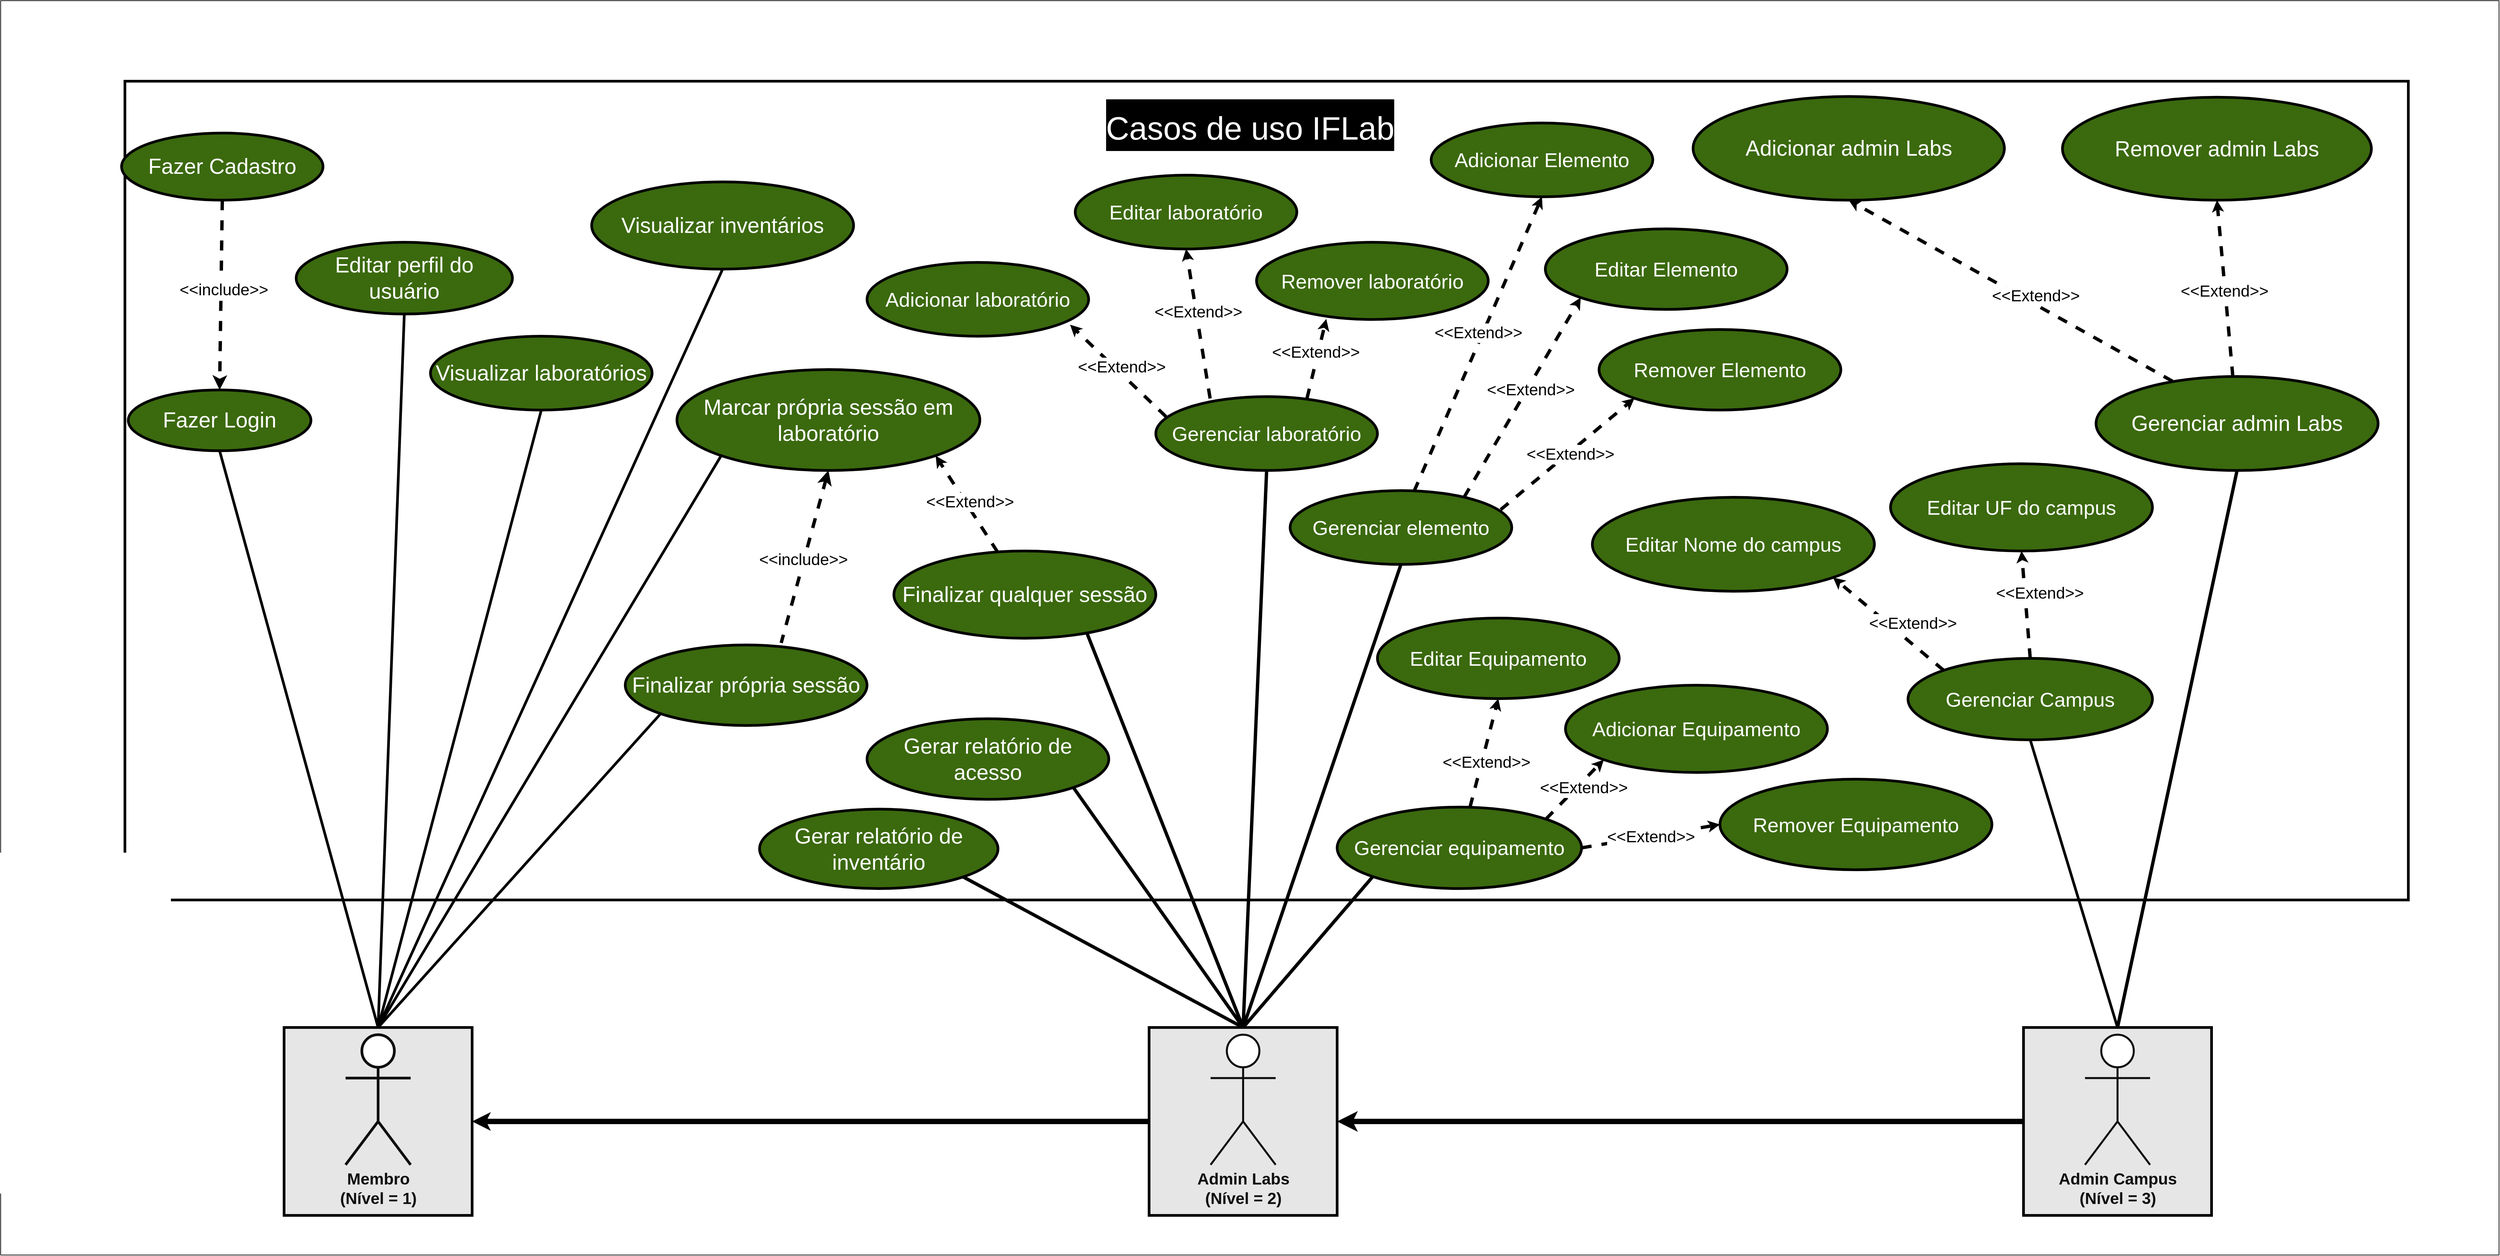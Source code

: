 <mxfile>
    <diagram name="Página-1" id="k0K56xFF2GUSqC4ekMbd">
        <mxGraphModel dx="7268" dy="2226" grid="1" gridSize="10" guides="1" tooltips="1" connect="1" arrows="1" fold="1" page="1" pageScale="1" pageWidth="827" pageHeight="1169" math="0" shadow="0">
            <root>
                <mxCell id="0"/>
                <mxCell id="1" parent="0"/>
                <mxCell id="160" value="" style="rounded=0;whiteSpace=wrap;html=1;fontSize=24;container=0;" parent="1" vertex="1">
                    <mxGeometry x="-3300" y="300" width="3720" height="1869" as="geometry"/>
                </mxCell>
                <mxCell id="iV3qStHiX3I9z14rUc0y-1" value="" style="whiteSpace=wrap;html=1;rounded=0;container=0;strokeWidth=4;fillColor=default;" parent="1" vertex="1">
                    <mxGeometry x="-3115" y="420" width="3400" height="1220" as="geometry"/>
                </mxCell>
                <mxCell id="3" value="&lt;font style=&quot;font-size: 48px;&quot;&gt;Casos de uso IFLab&lt;/font&gt;" style="text;html=1;align=center;verticalAlign=middle;resizable=0;points=[];autosize=1;strokeColor=none;fillColor=none;fontSize=64;container=0;fontColor=#FFFFFF;fontStyle=0;labelBackgroundColor=#000000;" parent="1" vertex="1">
                    <mxGeometry x="-1665" y="440" width="450" height="90" as="geometry"/>
                </mxCell>
                <mxCell id="43" value="&lt;div style=&quot;font-size: 32px;&quot;&gt;Fazer Login&lt;/div&gt;" style="ellipse;whiteSpace=wrap;html=1;aspect=fixed;fontSize=32;movable=1;resizable=1;rotatable=1;deletable=1;editable=1;connectable=1;container=0;fillColor=#3B690E;fontColor=#ffffff;strokeColor=#000000;strokeWidth=4;" parent="1" vertex="1">
                    <mxGeometry x="-3110" y="880" width="272" height="90.67" as="geometry"/>
                </mxCell>
                <mxCell id="44" value="Editar perfil do usuário" style="ellipse;whiteSpace=wrap;html=1;aspect=fixed;fontSize=32;movable=1;resizable=1;rotatable=1;deletable=1;editable=1;connectable=1;container=0;fillColor=#3B690E;fontColor=#ffffff;strokeColor=#000000;strokeWidth=4;" parent="1" vertex="1">
                    <mxGeometry x="-2860" y="660" width="322" height="106.93" as="geometry"/>
                </mxCell>
                <mxCell id="45" value="Visualizar laboratórios" style="ellipse;whiteSpace=wrap;html=1;aspect=fixed;fontSize=32;movable=1;resizable=1;rotatable=1;deletable=1;editable=1;connectable=1;container=0;fillColor=#3B690E;fontColor=#ffffff;strokeColor=#000000;strokeWidth=4;" parent="1" vertex="1">
                    <mxGeometry x="-2660" y="800" width="330" height="110" as="geometry"/>
                </mxCell>
                <mxCell id="46" value="Visualizar inventários" style="ellipse;whiteSpace=wrap;html=1;aspect=fixed;fontSize=32;movable=1;resizable=1;rotatable=1;deletable=1;editable=1;connectable=1;container=0;fillColor=#3B690E;fontColor=#ffffff;strokeColor=#000000;strokeWidth=4;" parent="1" vertex="1">
                    <mxGeometry x="-2420" y="570" width="390" height="130" as="geometry"/>
                </mxCell>
                <mxCell id="47" value="Marcar própria sessão em laboratório" style="ellipse;whiteSpace=wrap;html=1;aspect=fixed;fontSize=32;movable=1;resizable=1;rotatable=1;deletable=1;editable=1;connectable=1;container=0;fillColor=#3B690E;fontColor=#ffffff;strokeColor=#000000;strokeWidth=4;" parent="1" vertex="1">
                    <mxGeometry x="-2293" y="849.66" width="451.02" height="150.34" as="geometry"/>
                </mxCell>
                <mxCell id="52" style="html=1;entryX=0.5;entryY=1;entryDx=0;entryDy=0;strokeWidth=4;fontSize=24;endArrow=none;endFill=0;startSize=6;endSize=2;elbow=vertical;exitX=0.5;exitY=0;exitDx=0;exitDy=0;movable=1;resizable=1;rotatable=1;deletable=1;editable=1;connectable=1;" parent="1" source="18" target="43" edge="1">
                    <mxGeometry relative="1" as="geometry"/>
                </mxCell>
                <mxCell id="53" style="edgeStyle=none;html=1;entryX=0.5;entryY=1;entryDx=0;entryDy=0;strokeWidth=4;fontSize=24;endArrow=none;endFill=0;startSize=6;endSize=2;elbow=vertical;exitX=0.5;exitY=0;exitDx=0;exitDy=0;movable=1;resizable=1;rotatable=1;deletable=1;editable=1;connectable=1;" parent="1" source="18" target="44" edge="1">
                    <mxGeometry relative="1" as="geometry"/>
                </mxCell>
                <mxCell id="54" style="edgeStyle=none;html=1;entryX=0.5;entryY=1;entryDx=0;entryDy=0;strokeWidth=4;fontSize=24;endArrow=none;endFill=0;startSize=6;endSize=2;elbow=vertical;exitX=0.5;exitY=0;exitDx=0;exitDy=0;movable=1;resizable=1;rotatable=1;deletable=1;editable=1;connectable=1;" parent="1" source="18" target="45" edge="1">
                    <mxGeometry relative="1" as="geometry"/>
                </mxCell>
                <mxCell id="55" style="edgeStyle=none;html=1;strokeWidth=4;fontSize=24;endArrow=none;endFill=0;startSize=6;endSize=2;elbow=vertical;exitX=0.5;exitY=0;exitDx=0;exitDy=0;entryX=0.5;entryY=1;entryDx=0;entryDy=0;movable=1;resizable=1;rotatable=1;deletable=1;editable=1;connectable=1;" parent="1" source="18" target="46" edge="1">
                    <mxGeometry relative="1" as="geometry"/>
                </mxCell>
                <mxCell id="56" style="edgeStyle=none;html=1;entryX=0;entryY=1;entryDx=0;entryDy=0;strokeWidth=4;fontSize=24;endArrow=none;endFill=0;startSize=6;endSize=2;elbow=vertical;exitX=0.5;exitY=0;exitDx=0;exitDy=0;movable=1;resizable=1;rotatable=1;deletable=1;editable=1;connectable=1;" parent="1" source="18" target="47" edge="1">
                    <mxGeometry relative="1" as="geometry"/>
                </mxCell>
                <mxCell id="58" value="&amp;lt;&amp;lt;include&amp;gt;&amp;gt;" style="html=1;verticalAlign=bottom;labelBackgroundColor=default;endArrow=classic;endFill=1;dashed=1;rounded=0;exitX=0.5;exitY=1;exitDx=0;exitDy=0;entryX=0.5;entryY=0;entryDx=0;entryDy=0;strokeWidth=5;fontSize=24;movable=1;resizable=1;rotatable=1;deletable=1;editable=1;connectable=1;startArrow=none;startFill=0;" parent="1" source="59" target="43" edge="1">
                    <mxGeometry x="0.064" y="4" width="160" relative="1" as="geometry">
                        <mxPoint x="-2584.38" y="776.994" as="sourcePoint"/>
                        <mxPoint x="-2658" y="835.0" as="targetPoint"/>
                        <mxPoint as="offset"/>
                    </mxGeometry>
                </mxCell>
                <mxCell id="59" value="&lt;div style=&quot;font-size: 32px;&quot;&gt;Fazer Cadastro&lt;/div&gt;" style="ellipse;whiteSpace=wrap;html=1;aspect=fixed;fontSize=32;movable=1;resizable=1;rotatable=1;deletable=1;editable=1;connectable=1;container=0;fillColor=#3B690E;fontColor=#ffffff;strokeColor=#000000;strokeWidth=4;" parent="1" vertex="1">
                    <mxGeometry x="-3120" y="497.26" width="300" height="100" as="geometry"/>
                </mxCell>
                <mxCell id="61" value="&amp;lt;&amp;lt;include&amp;gt;&amp;gt;" style="html=1;verticalAlign=bottom;labelBackgroundColor=default;endArrow=none;endFill=0;dashed=1;rounded=0;strokeWidth=5;fontSize=24;exitX=0.5;exitY=1;exitDx=0;exitDy=0;movable=1;resizable=1;rotatable=1;deletable=1;editable=1;connectable=1;startArrow=classic;startFill=1;entryX=0.645;entryY=-0.025;entryDx=0;entryDy=0;entryPerimeter=0;" parent="1" source="47" target="62" edge="1">
                    <mxGeometry x="0.162" y="3" width="160" relative="1" as="geometry">
                        <mxPoint x="-2368" y="1400" as="sourcePoint"/>
                        <mxPoint x="-2911" y="785" as="targetPoint"/>
                        <mxPoint as="offset"/>
                    </mxGeometry>
                </mxCell>
                <mxCell id="62" value="Finalizar própria sessão" style="ellipse;whiteSpace=wrap;html=1;aspect=fixed;fontSize=32;movable=1;resizable=1;rotatable=1;deletable=1;editable=1;connectable=1;container=0;fillColor=#3B690E;fontColor=#ffffff;strokeColor=#000000;strokeWidth=4;" parent="1" vertex="1">
                    <mxGeometry x="-2370" y="1260" width="360" height="120" as="geometry"/>
                </mxCell>
                <mxCell id="70" value="Finalizar qualquer sessão" style="ellipse;whiteSpace=wrap;html=1;aspect=fixed;fontSize=32;movable=1;resizable=1;rotatable=1;deletable=1;editable=1;connectable=1;container=0;fillColor=#3B690E;fontColor=#ffffff;strokeColor=#000000;strokeWidth=4;" parent="1" vertex="1">
                    <mxGeometry x="-1970" y="1120" width="390" height="130" as="geometry"/>
                </mxCell>
                <mxCell id="71" style="html=1;entryX=0.737;entryY=0.941;entryDx=0;entryDy=0;labelBackgroundColor=default;strokeWidth=5;fontSize=25;endArrow=none;endFill=0;startSize=6;endSize=2;elbow=vertical;exitX=0.5;exitY=0;exitDx=0;exitDy=0;movable=1;resizable=1;rotatable=1;deletable=1;editable=1;connectable=1;entryPerimeter=0;" parent="1" source="15" target="70" edge="1">
                    <mxGeometry relative="1" as="geometry"/>
                </mxCell>
                <mxCell id="73" value="&amp;lt;&amp;lt;Extend&amp;gt;&amp;gt;" style="html=1;verticalAlign=bottom;labelBackgroundColor=default;endArrow=classic;endFill=1;dashed=1;strokeWidth=5;fontSize=24;startSize=6;endSize=2;elbow=vertical;entryX=1;entryY=1;entryDx=0;entryDy=0;movable=1;resizable=1;rotatable=1;deletable=1;editable=1;connectable=1;startArrow=none;startFill=0;" parent="1" source="70" target="47" edge="1">
                    <mxGeometry x="-0.172" y="4" width="160" relative="1" as="geometry">
                        <mxPoint x="-2308" y="1450" as="sourcePoint"/>
                        <mxPoint x="-2038" y="1130" as="targetPoint"/>
                        <mxPoint as="offset"/>
                    </mxGeometry>
                </mxCell>
                <mxCell id="78" value="Gerar relatório de acesso" style="ellipse;whiteSpace=wrap;html=1;aspect=fixed;fontSize=32;movable=1;resizable=1;rotatable=1;deletable=1;editable=1;connectable=1;container=0;fillColor=#3B690E;fontColor=#ffffff;strokeColor=#000000;strokeWidth=4;" parent="1" vertex="1">
                    <mxGeometry x="-2010" y="1370" width="360" height="120" as="geometry"/>
                </mxCell>
                <mxCell id="79" value="Gerar relatório de inventário" style="ellipse;whiteSpace=wrap;html=1;aspect=fixed;fontSize=32;movable=1;resizable=1;rotatable=1;deletable=1;editable=1;connectable=1;container=0;fillColor=#3B690E;fontColor=#ffffff;strokeColor=#000000;strokeWidth=4;" parent="1" vertex="1">
                    <mxGeometry x="-2170" y="1504.67" width="355" height="118.33" as="geometry"/>
                </mxCell>
                <mxCell id="80" value="Adicionar laboratório" style="ellipse;whiteSpace=wrap;html=1;aspect=fixed;fontSize=30;movable=1;resizable=1;rotatable=1;deletable=1;editable=1;connectable=1;container=0;fillColor=#3B690E;fontColor=#ffffff;strokeColor=#000000;strokeWidth=4;" parent="1" vertex="1">
                    <mxGeometry x="-2010" y="690" width="330" height="110" as="geometry"/>
                </mxCell>
                <mxCell id="81" value="Remover laboratório" style="ellipse;whiteSpace=wrap;html=1;aspect=fixed;fontSize=30;movable=1;resizable=1;rotatable=1;deletable=1;editable=1;connectable=1;container=0;fillColor=#3B690E;fontColor=#ffffff;strokeColor=#000000;strokeWidth=4;" parent="1" vertex="1">
                    <mxGeometry x="-1430" y="660" width="345" height="115" as="geometry"/>
                </mxCell>
                <mxCell id="82" value="Editar laboratório" style="ellipse;whiteSpace=wrap;html=1;aspect=fixed;fontSize=30;movable=1;resizable=1;rotatable=1;deletable=1;editable=1;connectable=1;container=0;fillColor=#3B690E;fontColor=#ffffff;strokeColor=#000000;strokeWidth=4;" parent="1" vertex="1">
                    <mxGeometry x="-1700" y="560" width="330" height="110" as="geometry"/>
                </mxCell>
                <mxCell id="83" value="Adicionar Elemento" style="ellipse;whiteSpace=wrap;html=1;aspect=fixed;fontSize=30;movable=1;resizable=1;rotatable=1;deletable=1;editable=1;connectable=1;container=0;fillColor=#3B690E;fontColor=#ffffff;strokeColor=#000000;strokeWidth=4;" parent="1" vertex="1">
                    <mxGeometry x="-1170" y="482.26" width="330" height="110" as="geometry"/>
                </mxCell>
                <mxCell id="84" value="Remover Elemento" style="ellipse;whiteSpace=wrap;html=1;aspect=fixed;fontSize=30;movable=1;resizable=1;rotatable=1;deletable=1;editable=1;connectable=1;container=0;fillColor=#3B690E;fontColor=#ffffff;strokeColor=#000000;strokeWidth=4;" parent="1" vertex="1">
                    <mxGeometry x="-920" y="790" width="360" height="120" as="geometry"/>
                </mxCell>
                <mxCell id="85" value="Editar Elemento" style="ellipse;whiteSpace=wrap;html=1;aspect=fixed;fontSize=30;movable=1;resizable=1;rotatable=1;deletable=1;editable=1;connectable=1;container=0;fillColor=#3B690E;fontColor=#ffffff;strokeColor=#000000;strokeWidth=4;" parent="1" vertex="1">
                    <mxGeometry x="-1000" y="640" width="360" height="120" as="geometry"/>
                </mxCell>
                <mxCell id="86" value="Adicionar Equipamento" style="ellipse;whiteSpace=wrap;html=1;aspect=fixed;fontSize=30;movable=1;resizable=1;rotatable=1;deletable=1;editable=1;connectable=1;container=0;fillColor=#3B690E;fontColor=#ffffff;strokeColor=#000000;strokeWidth=4;" parent="1" vertex="1">
                    <mxGeometry x="-970" y="1320" width="390" height="130" as="geometry"/>
                </mxCell>
                <mxCell id="87" value="Remover Equipamento" style="ellipse;whiteSpace=wrap;html=1;aspect=fixed;fontSize=30;movable=1;resizable=1;rotatable=1;deletable=1;editable=1;connectable=1;container=0;fillColor=#3B690E;fontColor=#ffffff;strokeColor=#000000;strokeWidth=4;" parent="1" vertex="1">
                    <mxGeometry x="-740" y="1460" width="405" height="135" as="geometry"/>
                </mxCell>
                <mxCell id="88" value="Editar Equipamento" style="ellipse;whiteSpace=wrap;html=1;aspect=fixed;fontSize=30;movable=1;resizable=1;rotatable=1;deletable=1;editable=1;connectable=1;container=0;fillColor=#3B690E;fontColor=#ffffff;strokeColor=#000000;strokeWidth=4;" parent="1" vertex="1">
                    <mxGeometry x="-1250" y="1220" width="360" height="120" as="geometry"/>
                </mxCell>
                <mxCell id="96" style="edgeStyle=none;html=1;entryX=1;entryY=1;entryDx=0;entryDy=0;labelBackgroundColor=default;strokeWidth=5;fontSize=20;endArrow=none;endFill=0;startSize=6;endSize=2;elbow=vertical;exitX=0.5;exitY=0;exitDx=0;exitDy=0;movable=1;resizable=1;rotatable=1;deletable=1;editable=1;connectable=1;" parent="1" source="15" target="79" edge="1">
                    <mxGeometry relative="1" as="geometry">
                        <mxPoint x="-2058" y="1640" as="sourcePoint"/>
                    </mxGeometry>
                </mxCell>
                <mxCell id="97" style="edgeStyle=none;html=1;entryX=1;entryY=1;entryDx=0;entryDy=0;labelBackgroundColor=default;strokeWidth=5;fontSize=20;endArrow=none;endFill=0;startSize=6;endSize=2;elbow=vertical;exitX=0.5;exitY=0;exitDx=0;exitDy=0;movable=1;resizable=1;rotatable=1;deletable=1;editable=1;connectable=1;" parent="1" source="15" target="78" edge="1">
                    <mxGeometry relative="1" as="geometry"/>
                </mxCell>
                <mxCell id="113" value="Gerenciar admin Labs" style="ellipse;whiteSpace=wrap;html=1;aspect=fixed;fontSize=32;movable=1;resizable=1;rotatable=1;deletable=1;editable=1;connectable=1;container=0;fillColor=#3B690E;fontColor=#ffffff;strokeColor=#000000;strokeWidth=4;" parent="1" vertex="1">
                    <mxGeometry x="-180" y="860" width="420" height="140" as="geometry"/>
                </mxCell>
                <mxCell id="115" style="edgeStyle=none;html=1;entryX=0.5;entryY=1;entryDx=0;entryDy=0;labelBackgroundColor=default;strokeWidth=5;fontSize=20;endArrow=none;endFill=0;startSize=6;endSize=2;elbow=vertical;exitX=0.5;exitY=0;exitDx=0;exitDy=0;movable=1;resizable=1;rotatable=1;deletable=1;editable=1;connectable=1;" parent="1" source="8" target="113" edge="1">
                    <mxGeometry relative="1" as="geometry"/>
                </mxCell>
                <mxCell id="128" value="Gerenciar laboratório" style="ellipse;whiteSpace=wrap;html=1;aspect=fixed;fontSize=30;movable=1;resizable=1;rotatable=1;deletable=1;editable=1;connectable=1;container=0;fillColor=#3B690E;fontColor=#ffffff;strokeColor=#000000;strokeWidth=4;" parent="1" vertex="1">
                    <mxGeometry x="-1580" y="890" width="330" height="110" as="geometry"/>
                </mxCell>
                <mxCell id="129" value="&amp;lt;&amp;lt;Extend&amp;gt;&amp;gt;" style="html=1;verticalAlign=bottom;labelBackgroundColor=default;endArrow=classic;endFill=1;dashed=1;strokeWidth=5;fontSize=24;startSize=6;endSize=2;elbow=vertical;exitX=0.046;exitY=0.271;exitDx=0;exitDy=0;entryX=0.916;entryY=0.843;entryDx=0;entryDy=0;movable=1;resizable=1;rotatable=1;deletable=1;editable=1;connectable=1;startArrow=none;startFill=0;exitPerimeter=0;entryPerimeter=0;" parent="1" source="128" target="80" edge="1">
                    <mxGeometry x="-0.12" y="5" width="160" relative="1" as="geometry">
                        <mxPoint x="-1378" y="970" as="sourcePoint"/>
                        <mxPoint x="-1218" y="970" as="targetPoint"/>
                        <mxPoint as="offset"/>
                    </mxGeometry>
                </mxCell>
                <mxCell id="130" value="&amp;lt;&amp;lt;Extend&amp;gt;&amp;gt;" style="html=1;verticalAlign=bottom;labelBackgroundColor=default;endArrow=classic;endFill=1;dashed=1;strokeWidth=5;fontSize=24;startSize=6;endSize=2;elbow=vertical;entryX=0.301;entryY=0.993;entryDx=0;entryDy=0;movable=1;resizable=1;rotatable=1;deletable=1;editable=1;connectable=1;entryPerimeter=0;exitX=0.682;exitY=0.025;exitDx=0;exitDy=0;exitPerimeter=0;" parent="1" source="128" target="81" edge="1">
                    <mxGeometry x="-0.14" y="-1" width="160" relative="1" as="geometry">
                        <mxPoint x="-1648" y="800" as="sourcePoint"/>
                        <mxPoint x="-1572.853" y="901.716" as="targetPoint"/>
                        <mxPoint y="-1" as="offset"/>
                    </mxGeometry>
                </mxCell>
                <mxCell id="131" value="&amp;lt;&amp;lt;Extend&amp;gt;&amp;gt;" style="html=1;verticalAlign=bottom;labelBackgroundColor=default;endArrow=classic;endFill=1;dashed=1;strokeWidth=5;fontSize=24;startSize=6;endSize=2;elbow=vertical;exitX=0.245;exitY=0.025;exitDx=0;exitDy=0;entryX=0.5;entryY=1;entryDx=0;entryDy=0;movable=1;resizable=1;rotatable=1;deletable=1;editable=1;connectable=1;exitPerimeter=0;" parent="1" source="128" target="82" edge="1">
                    <mxGeometry width="160" relative="1" as="geometry">
                        <mxPoint x="-1278" y="810" as="sourcePoint"/>
                        <mxPoint x="-1403.147" y="901.716" as="targetPoint"/>
                    </mxGeometry>
                </mxCell>
                <mxCell id="132" style="edgeStyle=none;html=1;exitX=0.5;exitY=0;exitDx=0;exitDy=0;entryX=0.5;entryY=1;entryDx=0;entryDy=0;labelBackgroundColor=default;strokeWidth=5;fontSize=20;endArrow=none;endFill=0;startSize=6;endSize=2;elbow=vertical;movable=1;resizable=1;rotatable=1;deletable=1;editable=1;connectable=1;" parent="1" source="15" target="128" edge="1">
                    <mxGeometry relative="1" as="geometry"/>
                </mxCell>
                <mxCell id="133" value="Gerenciar elemento" style="ellipse;whiteSpace=wrap;html=1;aspect=fixed;fontSize=30;movable=1;resizable=1;rotatable=1;deletable=1;editable=1;connectable=1;container=0;fillColor=#3B690E;fontColor=#ffffff;strokeColor=#000000;strokeWidth=4;" parent="1" vertex="1">
                    <mxGeometry x="-1380" y="1030" width="330" height="110" as="geometry"/>
                </mxCell>
                <mxCell id="135" value="&amp;lt;&amp;lt;Extend&amp;gt;&amp;gt;" style="html=1;verticalAlign=bottom;labelBackgroundColor=default;endArrow=classic;endFill=1;dashed=1;strokeWidth=5;fontSize=24;startSize=6;endSize=2;elbow=vertical;exitX=0.95;exitY=0.258;exitDx=0;exitDy=0;entryX=0;entryY=1;entryDx=0;entryDy=0;movable=1;resizable=1;rotatable=1;deletable=1;editable=1;connectable=1;startArrow=none;startFill=0;exitPerimeter=0;" parent="1" source="133" target="84" edge="1">
                    <mxGeometry x="-0.062" y="-16" width="160" relative="1" as="geometry">
                        <mxPoint x="-1318" y="800" as="sourcePoint"/>
                        <mxPoint x="-1403.147" y="901.716" as="targetPoint"/>
                        <mxPoint as="offset"/>
                    </mxGeometry>
                </mxCell>
                <mxCell id="136" value="&amp;lt;&amp;lt;Extend&amp;gt;&amp;gt;" style="html=1;verticalAlign=bottom;labelBackgroundColor=default;endArrow=classic;endFill=1;dashed=1;strokeWidth=5;fontSize=24;startSize=6;endSize=2;elbow=vertical;exitX=0.785;exitY=0.09;exitDx=0;exitDy=0;movable=1;resizable=1;rotatable=1;deletable=1;editable=1;connectable=1;startArrow=none;startFill=0;entryX=0;entryY=1;entryDx=0;entryDy=0;exitPerimeter=0;" parent="1" source="133" target="85" edge="1">
                    <mxGeometry x="0.005" y="-13" width="160" relative="1" as="geometry">
                        <mxPoint x="-812.853" y="928.284" as="sourcePoint"/>
                        <mxPoint x="-1038" y="970" as="targetPoint"/>
                        <mxPoint as="offset"/>
                    </mxGeometry>
                </mxCell>
                <mxCell id="137" value="&amp;lt;&amp;lt;Extend&amp;gt;&amp;gt;" style="html=1;verticalAlign=bottom;labelBackgroundColor=default;endArrow=classic;endFill=1;dashed=1;strokeWidth=5;fontSize=24;startSize=6;endSize=2;elbow=vertical;movable=1;resizable=1;rotatable=1;deletable=1;editable=1;connectable=1;startArrow=none;startFill=0;entryX=0.5;entryY=1;entryDx=0;entryDy=0;exitX=0.559;exitY=0.011;exitDx=0;exitDy=0;exitPerimeter=0;" parent="1" source="133" target="83" edge="1">
                    <mxGeometry width="160" relative="1" as="geometry">
                        <mxPoint x="-1020" y="960" as="sourcePoint"/>
                        <mxPoint x="-1168" y="980" as="targetPoint"/>
                    </mxGeometry>
                </mxCell>
                <mxCell id="138" value="Gerenciar equipamento" style="ellipse;whiteSpace=wrap;html=1;aspect=fixed;fontSize=30;movable=1;resizable=1;rotatable=1;deletable=1;editable=1;connectable=1;container=0;fillColor=#3B690E;fontColor=#ffffff;strokeColor=#000000;strokeWidth=4;" parent="1" vertex="1">
                    <mxGeometry x="-1310" y="1501.66" width="364" height="121.34" as="geometry"/>
                </mxCell>
                <mxCell id="139" value="&amp;lt;&amp;lt;Extend&amp;gt;&amp;gt;" style="html=1;verticalAlign=bottom;labelBackgroundColor=default;endArrow=classic;endFill=1;dashed=1;strokeWidth=5;fontSize=24;startSize=6;endSize=2;elbow=vertical;entryX=0.5;entryY=1;entryDx=0;entryDy=0;movable=1;resizable=1;rotatable=1;deletable=1;editable=1;connectable=1;startArrow=none;startFill=0;" parent="1" source="138" target="88" edge="1">
                    <mxGeometry x="-0.356" y="-11" width="160" relative="1" as="geometry">
                        <mxPoint x="-898" y="890" as="sourcePoint"/>
                        <mxPoint x="-1038" y="925" as="targetPoint"/>
                        <mxPoint as="offset"/>
                    </mxGeometry>
                </mxCell>
                <mxCell id="140" value="&amp;lt;&amp;lt;Extend&amp;gt;&amp;gt;" style="html=1;verticalAlign=bottom;labelBackgroundColor=default;endArrow=classic;endFill=1;dashed=1;strokeWidth=5;fontSize=24;startSize=6;endSize=2;elbow=vertical;exitX=1;exitY=0;exitDx=0;exitDy=0;movable=1;resizable=1;rotatable=1;deletable=1;editable=1;connectable=1;startArrow=none;startFill=0;entryX=0;entryY=1;entryDx=0;entryDy=0;" parent="1" source="138" target="86" edge="1">
                    <mxGeometry x="-0.022" y="-20" width="160" relative="1" as="geometry">
                        <mxPoint x="-898" y="1000" as="sourcePoint"/>
                        <mxPoint x="-990.053" y="1092.053" as="targetPoint"/>
                        <mxPoint as="offset"/>
                    </mxGeometry>
                </mxCell>
                <mxCell id="141" value="&amp;lt;&amp;lt;Extend&amp;gt;&amp;gt;" style="html=1;verticalAlign=bottom;labelBackgroundColor=default;endArrow=classic;endFill=1;dashed=1;strokeWidth=5;fontSize=24;startSize=6;endSize=2;elbow=vertical;entryX=0;entryY=0.5;entryDx=0;entryDy=0;movable=1;resizable=1;rotatable=1;deletable=1;editable=1;connectable=1;startArrow=none;startFill=0;exitX=1;exitY=0.5;exitDx=0;exitDy=0;" parent="1" source="138" target="87" edge="1">
                    <mxGeometry x="-0.022" y="-17" width="160" relative="1" as="geometry">
                        <mxPoint x="-810" y="1540" as="sourcePoint"/>
                        <mxPoint x="-908" y="1130" as="targetPoint"/>
                        <mxPoint y="1" as="offset"/>
                    </mxGeometry>
                </mxCell>
                <mxCell id="143" style="edgeStyle=none;html=1;exitX=0.5;exitY=0;exitDx=0;exitDy=0;entryX=0;entryY=1;entryDx=0;entryDy=0;labelBackgroundColor=default;strokeWidth=5;fontSize=20;endArrow=none;endFill=0;startSize=6;endSize=2;elbow=vertical;movable=1;resizable=1;rotatable=1;deletable=1;editable=1;connectable=1;" parent="1" source="15" target="138" edge="1">
                    <mxGeometry relative="1" as="geometry"/>
                </mxCell>
                <mxCell id="145" value="Adicionar admin Labs" style="ellipse;whiteSpace=wrap;html=1;aspect=fixed;fontSize=32;movable=1;resizable=1;rotatable=1;deletable=1;editable=1;connectable=1;container=0;fillColor=#3B690E;fontColor=#ffffff;strokeColor=#000000;strokeWidth=4;" parent="1" vertex="1">
                    <mxGeometry x="-780" y="442.75" width="463.54" height="154.51" as="geometry"/>
                </mxCell>
                <mxCell id="146" value="Remover admin Labs" style="ellipse;whiteSpace=wrap;html=1;aspect=fixed;fontSize=32;movable=1;resizable=1;rotatable=1;deletable=1;editable=1;connectable=1;container=0;fillColor=#3B690E;fontColor=#ffffff;strokeColor=#000000;strokeWidth=4;" parent="1" vertex="1">
                    <mxGeometry x="-230" y="443.93" width="460" height="153.33" as="geometry"/>
                </mxCell>
                <mxCell id="147" value="&amp;lt;&amp;lt;Extend&amp;gt;&amp;gt;" style="html=1;verticalAlign=bottom;labelBackgroundColor=default;endArrow=classic;endFill=1;dashed=1;strokeWidth=5;fontSize=24;startSize=6;endSize=2;elbow=vertical;entryX=0.5;entryY=1;entryDx=0;entryDy=0;movable=1;resizable=1;rotatable=1;deletable=1;editable=1;connectable=1;startArrow=none;startFill=0;" parent="1" source="113" target="146" edge="1">
                    <mxGeometry x="-0.162" y="3" width="160" relative="1" as="geometry">
                        <mxPoint x="-168.001" y="1061.295" as="sourcePoint"/>
                        <mxPoint x="-8.583" y="960.004" as="targetPoint"/>
                        <mxPoint as="offset"/>
                    </mxGeometry>
                </mxCell>
                <mxCell id="148" value="&amp;lt;&amp;lt;Extend&amp;gt;&amp;gt;" style="html=1;verticalAlign=bottom;labelBackgroundColor=default;endArrow=classic;endFill=1;dashed=1;strokeWidth=5;fontSize=24;startSize=6;endSize=2;elbow=vertical;entryX=0.5;entryY=1;entryDx=0;entryDy=0;exitX=0.271;exitY=0.05;exitDx=0;exitDy=0;movable=1;resizable=1;rotatable=1;deletable=1;editable=1;connectable=1;startArrow=none;startFill=0;exitPerimeter=0;" parent="1" source="113" target="145" edge="1">
                    <mxGeometry x="-0.162" y="3" width="160" relative="1" as="geometry">
                        <mxPoint x="-53.147" y="1211.716" as="sourcePoint"/>
                        <mxPoint x="17.147" y="1078.284" as="targetPoint"/>
                        <mxPoint as="offset"/>
                    </mxGeometry>
                </mxCell>
                <mxCell id="155" style="edgeStyle=none;html=1;entryX=0;entryY=1;entryDx=0;entryDy=0;fontSize=24;startArrow=none;startFill=0;endArrow=none;endFill=0;strokeWidth=4;exitX=0.5;exitY=0;exitDx=0;exitDy=0;" parent="1" source="18" target="62" edge="1">
                    <mxGeometry relative="1" as="geometry"/>
                </mxCell>
                <mxCell id="144" style="edgeStyle=none;html=1;exitX=0.5;exitY=1;exitDx=0;exitDy=0;entryX=0.5;entryY=0;entryDx=0;entryDy=0;labelBackgroundColor=default;strokeWidth=5;fontSize=20;endArrow=none;endFill=0;startSize=6;endSize=2;elbow=vertical;movable=1;resizable=1;rotatable=1;deletable=1;editable=1;connectable=1;" parent="1" source="133" target="15" edge="1">
                    <mxGeometry relative="1" as="geometry"/>
                </mxCell>
                <mxCell id="20" style="edgeStyle=none;html=1;entryX=1;entryY=0.5;entryDx=0;entryDy=0;fontSize=24;strokeWidth=8;endSize=5;movable=1;resizable=1;rotatable=1;deletable=1;editable=1;connectable=1;" parent="1" source="8" target="15" edge="1">
                    <mxGeometry relative="1" as="geometry"/>
                </mxCell>
                <mxCell id="21" style="edgeStyle=none;html=1;entryX=1;entryY=0.5;entryDx=0;entryDy=0;strokeWidth=8;fontSize=24;endSize=2;startSize=6;movable=1;resizable=1;rotatable=1;deletable=1;editable=1;connectable=1;" parent="1" source="15" target="18" edge="1">
                    <mxGeometry relative="1" as="geometry"/>
                </mxCell>
                <mxCell id="162" value="" style="group;strokeWidth=8;fontColor=#1A37F0;" parent="1" vertex="1" connectable="0">
                    <mxGeometry x="-288" y="1830" width="280" height="280" as="geometry"/>
                </mxCell>
                <mxCell id="8" value="" style="whiteSpace=wrap;html=1;aspect=fixed;shadow=0;glass=0;rounded=0;movable=1;resizable=1;rotatable=1;deletable=1;editable=1;connectable=1;container=0;strokeWidth=4;fillColor=#E6E6E6;" parent="162" vertex="1">
                    <mxGeometry width="280" height="280" as="geometry"/>
                </mxCell>
                <mxCell id="9" value="&lt;b&gt;Admin Campus&lt;br&gt;(Nível = 3)&lt;/b&gt;" style="shape=umlActor;verticalLabelPosition=bottom;verticalAlign=top;html=1;outlineConnect=0;aspect=fixed;fontSize=24;movable=1;resizable=1;rotatable=1;deletable=1;editable=1;connectable=1;container=0;strokeColor=#0F0F0F;fillColor=#FFFFFF;strokeWidth=3;fontColor=#0F0F0F;" parent="162" vertex="1">
                    <mxGeometry x="91.538" y="10.769" width="96.923" height="193.846" as="geometry"/>
                </mxCell>
                <mxCell id="163" value="" style="group;strokeWidth=4;fillColor=#E6E6E6;fontColor=#1A37F0;strokeColor=#000000;fontStyle=1" parent="1" vertex="1" connectable="0">
                    <mxGeometry x="-1590" y="1830" width="280" height="280" as="geometry"/>
                </mxCell>
                <mxCell id="15" value="" style="whiteSpace=wrap;html=1;aspect=fixed;shadow=0;glass=0;rounded=0;movable=1;resizable=1;rotatable=1;deletable=1;editable=1;connectable=1;container=0;strokeWidth=4;fillColor=#E6E6E6;" parent="163" vertex="1">
                    <mxGeometry width="280" height="280" as="geometry"/>
                </mxCell>
                <mxCell id="16" value="Admin Labs&lt;br&gt;(Nível = 2)" style="shape=umlActor;verticalLabelPosition=bottom;verticalAlign=top;html=1;outlineConnect=0;aspect=fixed;fontSize=24;movable=1;resizable=1;rotatable=1;deletable=1;editable=1;connectable=1;container=0;strokeColor=#0F0F0F;strokeWidth=3;fillColor=#FFFFFF;fontColor=#0F0F0F;fontStyle=1" parent="163" vertex="1">
                    <mxGeometry x="91.538" y="10.769" width="96.923" height="193.846" as="geometry"/>
                </mxCell>
                <mxCell id="164" value="" style="group;strokeWidth=4;fontColor=#1A37F0;" parent="1" vertex="1" connectable="0">
                    <mxGeometry x="-2878" y="1830" width="280" height="280" as="geometry"/>
                </mxCell>
                <mxCell id="18" value="" style="whiteSpace=wrap;html=1;aspect=fixed;shadow=0;glass=0;rounded=0;movable=1;resizable=1;rotatable=1;deletable=1;editable=1;connectable=1;container=0;strokeWidth=4;fillColor=#E6E6E6;" parent="164" vertex="1">
                    <mxGeometry width="280" height="280" as="geometry"/>
                </mxCell>
                <mxCell id="19" value="Membro&lt;br&gt;(Nível = 1)" style="shape=umlActor;verticalLabelPosition=bottom;verticalAlign=top;html=1;outlineConnect=0;aspect=fixed;fontSize=24;movable=1;resizable=1;rotatable=1;deletable=1;editable=1;connectable=1;container=0;strokeColor=#0F0F0F;strokeWidth=4;fillColor=#FFFFFF;fontColor=#0F0F0F;fontStyle=1" parent="164" vertex="1">
                    <mxGeometry x="91.538" y="10.769" width="96.923" height="193.846" as="geometry"/>
                </mxCell>
                <mxCell id="171" value="Editar UF do campus" style="ellipse;whiteSpace=wrap;html=1;aspect=fixed;fontSize=30;movable=1;resizable=1;rotatable=1;deletable=1;editable=1;connectable=1;container=0;fillColor=#3B690E;fontColor=#ffffff;strokeColor=#000000;strokeWidth=4;" vertex="1" parent="1">
                    <mxGeometry x="-486" y="990" width="390" height="130" as="geometry"/>
                </mxCell>
                <mxCell id="173" value="Editar Nome do campus" style="ellipse;whiteSpace=wrap;html=1;aspect=fixed;fontSize=30;movable=1;resizable=1;rotatable=1;deletable=1;editable=1;connectable=1;container=0;fillColor=#3B690E;fontColor=#ffffff;strokeColor=#000000;strokeWidth=4;" vertex="1" parent="1">
                    <mxGeometry x="-930" y="1040" width="420" height="140" as="geometry"/>
                </mxCell>
                <mxCell id="174" value="Gerenciar Campus" style="ellipse;whiteSpace=wrap;html=1;aspect=fixed;fontSize=30;movable=1;resizable=1;rotatable=1;deletable=1;editable=1;connectable=1;container=0;fillColor=#3B690E;fontColor=#ffffff;strokeColor=#000000;strokeWidth=4;" vertex="1" parent="1">
                    <mxGeometry x="-460" y="1280.0" width="364" height="121.34" as="geometry"/>
                </mxCell>
                <mxCell id="175" value="&amp;lt;&amp;lt;Extend&amp;gt;&amp;gt;" style="html=1;verticalAlign=bottom;labelBackgroundColor=default;endArrow=classic;endFill=1;dashed=1;strokeWidth=5;fontSize=24;startSize=6;endSize=2;elbow=vertical;entryX=1;entryY=1;entryDx=0;entryDy=0;movable=1;resizable=1;rotatable=1;deletable=1;editable=1;connectable=1;startArrow=none;startFill=0;exitX=0;exitY=0;exitDx=0;exitDy=0;" edge="1" parent="1" source="174" target="173">
                    <mxGeometry x="-0.356" y="-11" width="160" relative="1" as="geometry">
                        <mxPoint x="1082" y="550" as="sourcePoint"/>
                        <mxPoint x="942" y="585" as="targetPoint"/>
                        <mxPoint as="offset"/>
                    </mxGeometry>
                </mxCell>
                <mxCell id="176" value="&amp;lt;&amp;lt;Extend&amp;gt;&amp;gt;" style="html=1;verticalAlign=bottom;labelBackgroundColor=default;endArrow=classic;endFill=1;dashed=1;strokeWidth=5;fontSize=24;startSize=6;endSize=2;elbow=vertical;exitX=0.5;exitY=0;exitDx=0;exitDy=0;movable=1;resizable=1;rotatable=1;deletable=1;editable=1;connectable=1;startArrow=none;startFill=0;entryX=0.5;entryY=1;entryDx=0;entryDy=0;" edge="1" parent="1" source="174" target="171">
                    <mxGeometry x="-0.022" y="-20" width="160" relative="1" as="geometry">
                        <mxPoint x="1082" y="660" as="sourcePoint"/>
                        <mxPoint x="989.947" y="752.053" as="targetPoint"/>
                        <mxPoint as="offset"/>
                    </mxGeometry>
                </mxCell>
                <mxCell id="178" style="edgeStyle=none;html=1;entryX=0.5;entryY=1;entryDx=0;entryDy=0;fontColor=#FFFFFF;strokeWidth=4;endArrow=none;endFill=0;exitX=0.5;exitY=0;exitDx=0;exitDy=0;" edge="1" parent="1" source="8" target="174">
                    <mxGeometry relative="1" as="geometry"/>
                </mxCell>
            </root>
        </mxGraphModel>
    </diagram>
</mxfile>